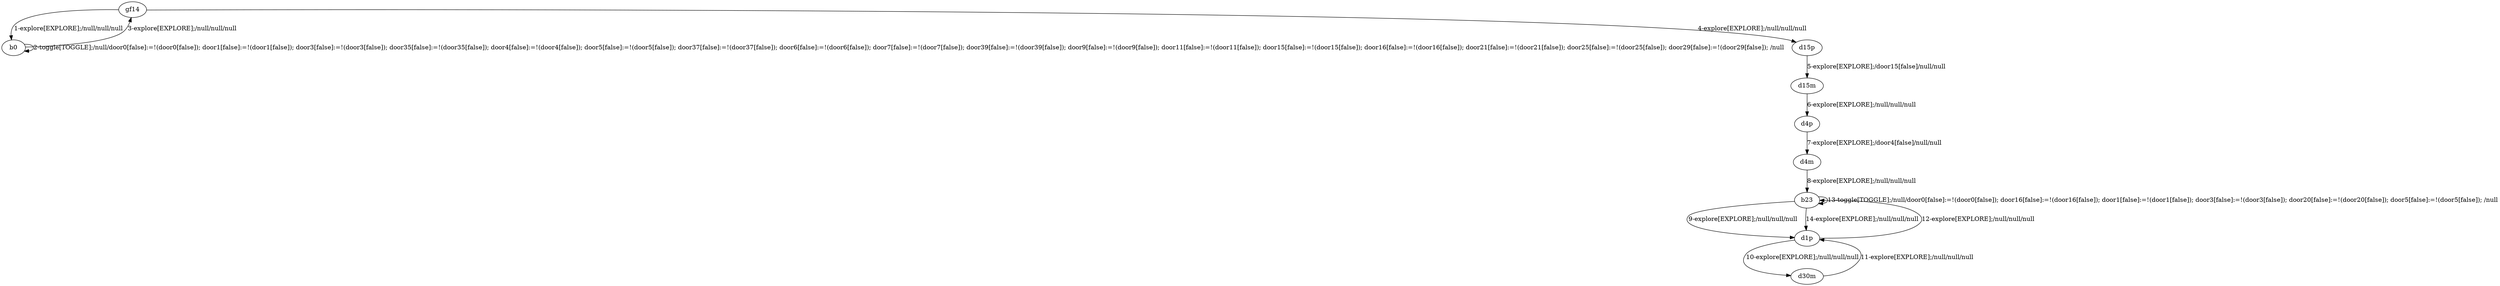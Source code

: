 # Total number of goals covered by this test: 4
# b23 --> d1p
# d1p --> b23
# d4m --> b23
# b23 --> b23

digraph g {
"gf14" -> "b0" [label = "1-explore[EXPLORE];/null/null/null"];
"b0" -> "b0" [label = "2-toggle[TOGGLE];/null/door0[false]:=!(door0[false]); door1[false]:=!(door1[false]); door3[false]:=!(door3[false]); door35[false]:=!(door35[false]); door4[false]:=!(door4[false]); door5[false]:=!(door5[false]); door37[false]:=!(door37[false]); door6[false]:=!(door6[false]); door7[false]:=!(door7[false]); door39[false]:=!(door39[false]); door9[false]:=!(door9[false]); door11[false]:=!(door11[false]); door15[false]:=!(door15[false]); door16[false]:=!(door16[false]); door21[false]:=!(door21[false]); door25[false]:=!(door25[false]); door29[false]:=!(door29[false]); /null"];
"b0" -> "gf14" [label = "3-explore[EXPLORE];/null/null/null"];
"gf14" -> "d15p" [label = "4-explore[EXPLORE];/null/null/null"];
"d15p" -> "d15m" [label = "5-explore[EXPLORE];/door15[false]/null/null"];
"d15m" -> "d4p" [label = "6-explore[EXPLORE];/null/null/null"];
"d4p" -> "d4m" [label = "7-explore[EXPLORE];/door4[false]/null/null"];
"d4m" -> "b23" [label = "8-explore[EXPLORE];/null/null/null"];
"b23" -> "d1p" [label = "9-explore[EXPLORE];/null/null/null"];
"d1p" -> "d30m" [label = "10-explore[EXPLORE];/null/null/null"];
"d30m" -> "d1p" [label = "11-explore[EXPLORE];/null/null/null"];
"d1p" -> "b23" [label = "12-explore[EXPLORE];/null/null/null"];
"b23" -> "b23" [label = "13-toggle[TOGGLE];/null/door0[false]:=!(door0[false]); door16[false]:=!(door16[false]); door1[false]:=!(door1[false]); door3[false]:=!(door3[false]); door20[false]:=!(door20[false]); door5[false]:=!(door5[false]); /null"];
"b23" -> "d1p" [label = "14-explore[EXPLORE];/null/null/null"];
}
